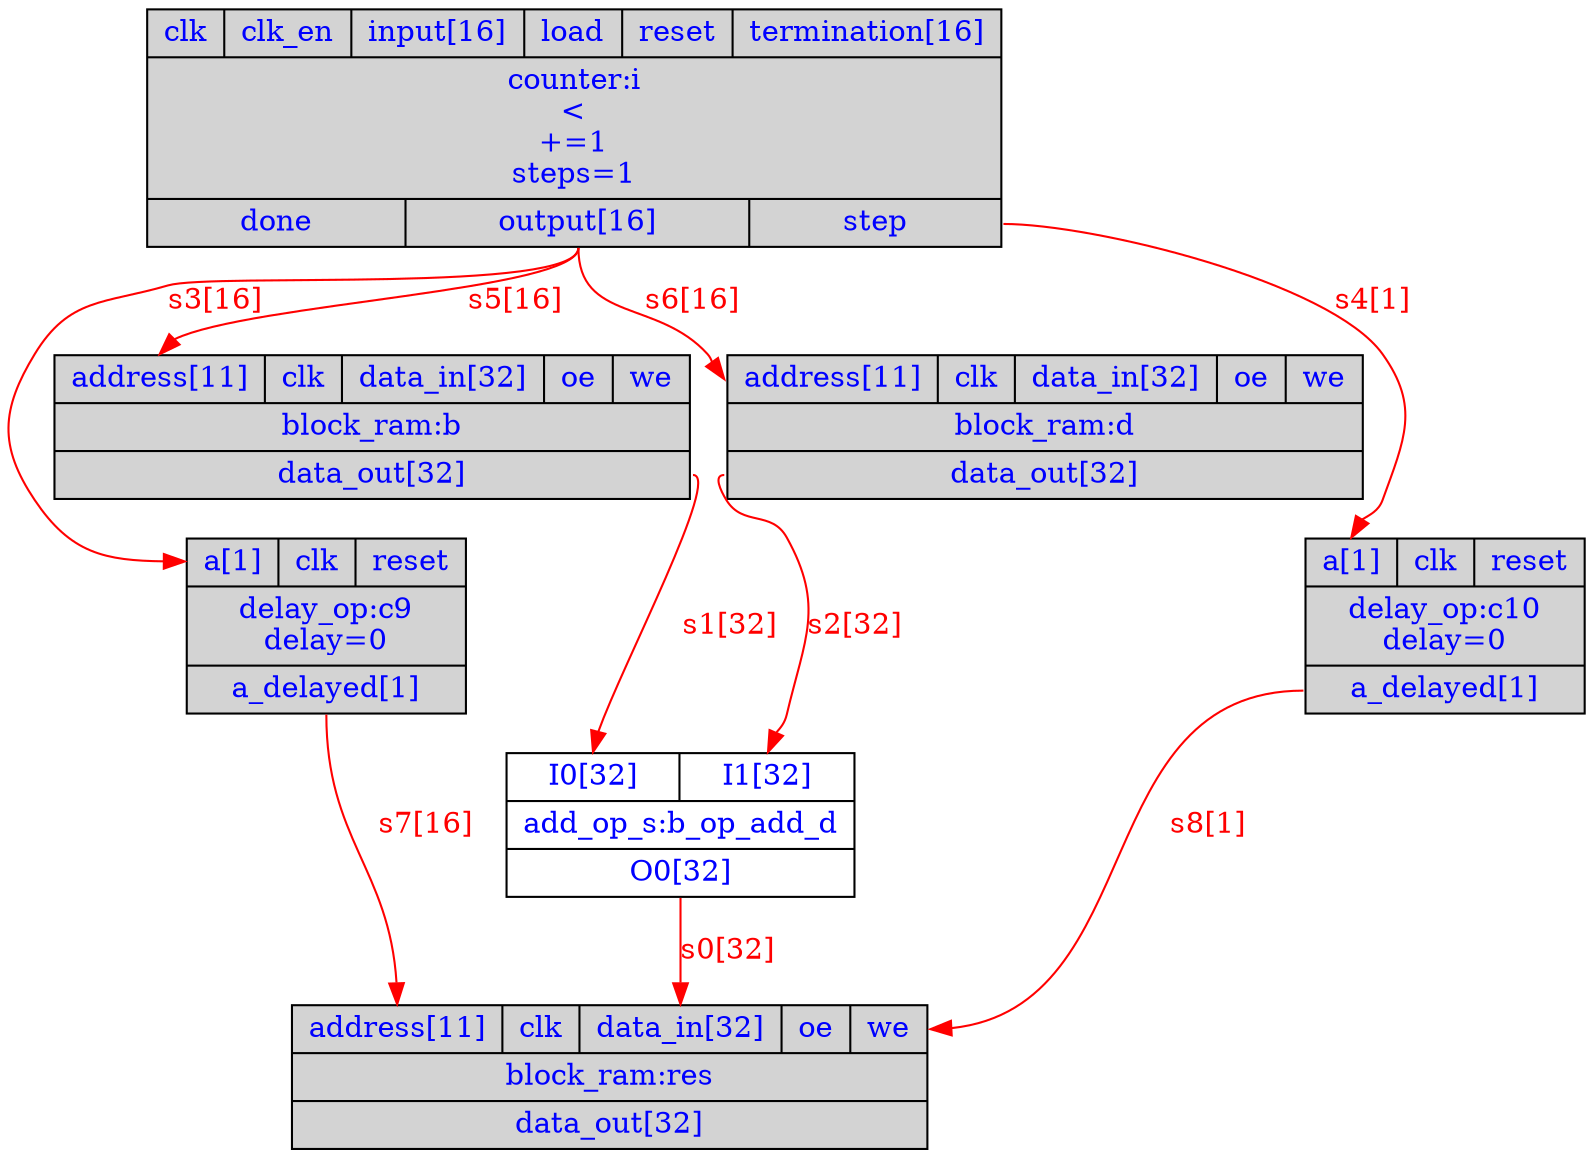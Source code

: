 digraph diagram {
// Components (Nodes) 
"i" [shape=record, fontcolor=blue, style="filled", fillcolor="lightgray", label="{{<clk>clk|<clk_en>clk_en|<input>input[16]|<load>load|<reset>reset|<termination>termination[16]}|counter:i\n\<\n+=1\nsteps=1|{<done>done|<output>output[16]|<step>step}}"]; 
"res" [shape=record, fontcolor=blue, style="filled", fillcolor="lightgray", label="{{<address>address[11]|<clk>clk|<data_in>data_in[32]|<oe>oe|<we>we}|block_ram:res|{<data_out>data_out[32]}}"]; 
"b_op_add_d" [shape=record, fontcolor=blue, label="{{<I0>I0[32]|<I1>I1[32]}|add_op_s:b_op_add_d|{<O0>O0[32]}}"]; 
"b" [shape=record, fontcolor=blue, style="filled", fillcolor="lightgray", label="{{<address>address[11]|<clk>clk|<data_in>data_in[32]|<oe>oe|<we>we}|block_ram:b|{<data_out>data_out[32]}}"]; 
"d" [shape=record, fontcolor=blue, style="filled", fillcolor="lightgray", label="{{<address>address[11]|<clk>clk|<data_in>data_in[32]|<oe>oe|<we>we}|block_ram:d|{<data_out>data_out[32]}}"]; 
"c9" [shape=record, fontcolor=blue, style="filled", fillcolor="lightgray", label="{{<a>a[1]|<clk>clk|<reset>reset}|delay_op:c9\ndelay=0|{<a_delayed>a_delayed[1]}}"]; 
"c10" [shape=record, fontcolor=blue, style="filled", fillcolor="lightgray", label="{{<a>a[1]|<clk>clk|<reset>reset}|delay_op:c10\ndelay=0|{<a_delayed>a_delayed[1]}}"]; 
// Signals (Edges) 
"b_op_add_d":O0 -> "res":data_in[label="s0[32]" color=red fontcolor=red]; 
"b":data_out -> "b_op_add_d":I0[label="s1[32]" color=red fontcolor=red]; 
"d":data_out -> "b_op_add_d":I1[label="s2[32]" color=red fontcolor=red]; 
"i":output -> "c9":a[label="s3[16]" color=red fontcolor=red]; 
"i":step -> "c10":a[label="s4[1]" color=red fontcolor=red]; 
"i":output -> "b":address[label="s5[16]" color=red fontcolor=red]; 
"i":output -> "d":address[label="s6[16]" color=red fontcolor=red]; 
"c9":a_delayed -> "res":address[label="s7[16]" color=red fontcolor=red]; 
"c10":a_delayed -> "res":we[label="s8[1]" color=red fontcolor=red]; 
}
